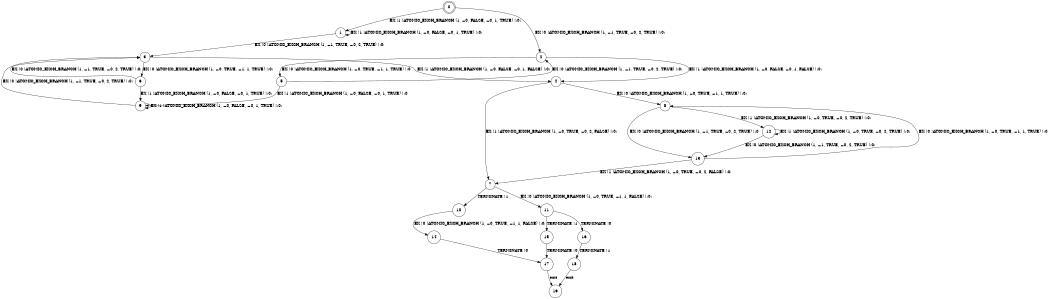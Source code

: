 digraph BCG {
size = "7, 10.5";
center = TRUE;
node [shape = circle];
0 [peripheries = 2];
0 -> 1 [label = "EX !1 !ATOMIC_EXCH_BRANCH (1, +0, FALSE, +0, 1, TRUE) !:0:"];
0 -> 2 [label = "EX !0 !ATOMIC_EXCH_BRANCH (1, +1, TRUE, +0, 2, TRUE) !:0:"];
1 -> 3 [label = "EX !0 !ATOMIC_EXCH_BRANCH (1, +1, TRUE, +0, 2, TRUE) !:0:"];
1 -> 1 [label = "EX !1 !ATOMIC_EXCH_BRANCH (1, +0, FALSE, +0, 1, TRUE) !:0:"];
2 -> 4 [label = "EX !1 !ATOMIC_EXCH_BRANCH (1, +0, FALSE, +0, 1, FALSE) !:0:"];
2 -> 5 [label = "EX !0 !ATOMIC_EXCH_BRANCH (1, +0, TRUE, +1, 1, TRUE) !:0:"];
3 -> 4 [label = "EX !1 !ATOMIC_EXCH_BRANCH (1, +0, FALSE, +0, 1, FALSE) !:0:"];
3 -> 6 [label = "EX !0 !ATOMIC_EXCH_BRANCH (1, +0, TRUE, +1, 1, TRUE) !:0:"];
4 -> 7 [label = "EX !1 !ATOMIC_EXCH_BRANCH (1, +0, TRUE, +0, 2, FALSE) !:0:"];
4 -> 8 [label = "EX !0 !ATOMIC_EXCH_BRANCH (1, +0, TRUE, +1, 1, TRUE) !:0:"];
5 -> 9 [label = "EX !1 !ATOMIC_EXCH_BRANCH (1, +0, FALSE, +0, 1, TRUE) !:0:"];
5 -> 2 [label = "EX !0 !ATOMIC_EXCH_BRANCH (1, +1, TRUE, +0, 2, TRUE) !:0:"];
6 -> 9 [label = "EX !1 !ATOMIC_EXCH_BRANCH (1, +0, FALSE, +0, 1, TRUE) !:0:"];
6 -> 3 [label = "EX !0 !ATOMIC_EXCH_BRANCH (1, +1, TRUE, +0, 2, TRUE) !:0:"];
7 -> 10 [label = "TERMINATE !1"];
7 -> 11 [label = "EX !0 !ATOMIC_EXCH_BRANCH (1, +0, TRUE, +1, 1, FALSE) !:0:"];
8 -> 12 [label = "EX !1 !ATOMIC_EXCH_BRANCH (1, +0, TRUE, +0, 2, TRUE) !:0:"];
8 -> 13 [label = "EX !0 !ATOMIC_EXCH_BRANCH (1, +1, TRUE, +0, 2, TRUE) !:0:"];
9 -> 9 [label = "EX !1 !ATOMIC_EXCH_BRANCH (1, +0, FALSE, +0, 1, TRUE) !:0:"];
9 -> 3 [label = "EX !0 !ATOMIC_EXCH_BRANCH (1, +1, TRUE, +0, 2, TRUE) !:0:"];
10 -> 14 [label = "EX !0 !ATOMIC_EXCH_BRANCH (1, +0, TRUE, +1, 1, FALSE) !:0:"];
11 -> 15 [label = "TERMINATE !1"];
11 -> 16 [label = "TERMINATE !0"];
12 -> 12 [label = "EX !1 !ATOMIC_EXCH_BRANCH (1, +0, TRUE, +0, 2, TRUE) !:0:"];
12 -> 13 [label = "EX !0 !ATOMIC_EXCH_BRANCH (1, +1, TRUE, +0, 2, TRUE) !:0:"];
13 -> 7 [label = "EX !1 !ATOMIC_EXCH_BRANCH (1, +0, TRUE, +0, 2, FALSE) !:0:"];
13 -> 8 [label = "EX !0 !ATOMIC_EXCH_BRANCH (1, +0, TRUE, +1, 1, TRUE) !:0:"];
14 -> 17 [label = "TERMINATE !0"];
15 -> 17 [label = "TERMINATE !0"];
16 -> 18 [label = "TERMINATE !1"];
17 -> 19 [label = "exit"];
18 -> 19 [label = "exit"];
}
